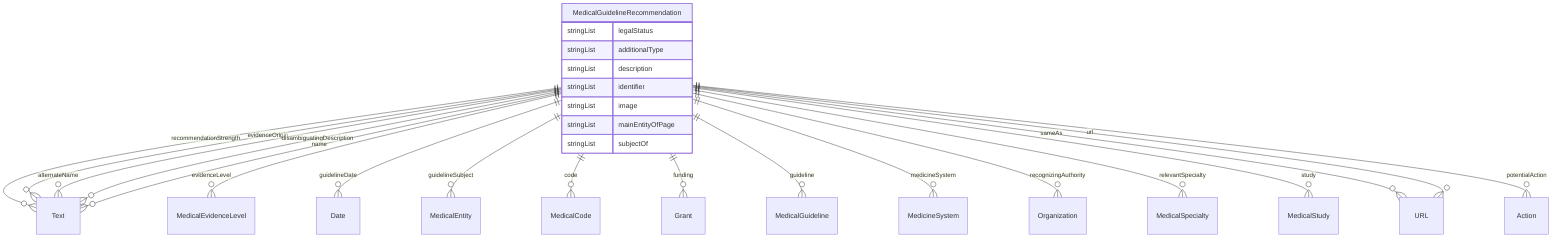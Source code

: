 erDiagram
MedicalGuidelineRecommendation {
    stringList legalStatus  
    stringList additionalType  
    stringList description  
    stringList identifier  
    stringList image  
    stringList mainEntityOfPage  
    stringList subjectOf  
}

MedicalGuidelineRecommendation ||--}o Text : "recommendationStrength"
MedicalGuidelineRecommendation ||--}o MedicalEvidenceLevel : "evidenceLevel"
MedicalGuidelineRecommendation ||--}o Text : "evidenceOrigin"
MedicalGuidelineRecommendation ||--}o Date : "guidelineDate"
MedicalGuidelineRecommendation ||--}o MedicalEntity : "guidelineSubject"
MedicalGuidelineRecommendation ||--}o MedicalCode : "code"
MedicalGuidelineRecommendation ||--}o Grant : "funding"
MedicalGuidelineRecommendation ||--}o MedicalGuideline : "guideline"
MedicalGuidelineRecommendation ||--}o MedicineSystem : "medicineSystem"
MedicalGuidelineRecommendation ||--}o Organization : "recognizingAuthority"
MedicalGuidelineRecommendation ||--}o MedicalSpecialty : "relevantSpecialty"
MedicalGuidelineRecommendation ||--}o MedicalStudy : "study"
MedicalGuidelineRecommendation ||--}o Text : "alternateName"
MedicalGuidelineRecommendation ||--}o Text : "disambiguatingDescription"
MedicalGuidelineRecommendation ||--}o Text : "name"
MedicalGuidelineRecommendation ||--}o URL : "sameAs"
MedicalGuidelineRecommendation ||--}o Action : "potentialAction"
MedicalGuidelineRecommendation ||--}o URL : "url"